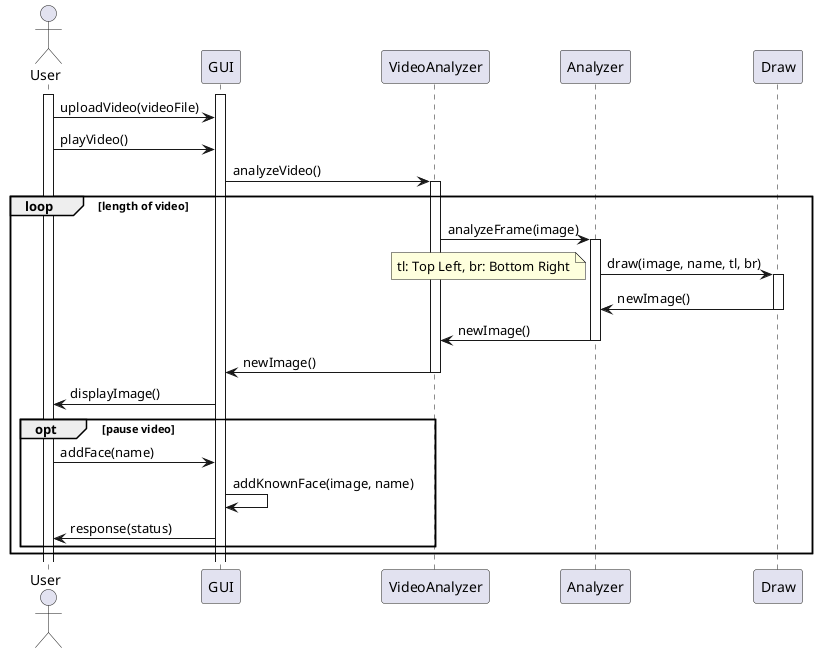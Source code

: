 @startuml video-sequence

actor User
activate User
activate GUI

User -> GUI : uploadVideo(videoFile)
User -> GUI : playVideo()

GUI -> VideoAnalyzer : analyzeVideo()
activate VideoAnalyzer

loop length of video
    VideoAnalyzer -> Analyzer : analyzeFrame(image)
    activate Analyzer
    Analyzer -> Draw : draw(image, name, tl, br)
    note left: tl: Top Left, br: Bottom Right
    activate Draw
    Draw -> Analyzer : newImage()
    deactivate Draw
    Analyzer -> VideoAnalyzer : newImage()
    deactivate Analyzer
    VideoAnalyzer -> GUI : newImage()
    deactivate VideoAnalyzer
    GUI -> User : displayImage()

    opt pause video
        User -> GUI : addFace(name)
        GUI -> GUI : addKnownFace(image, name)
        GUI -> User : response(status)
    end
end

@enduml